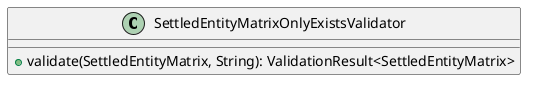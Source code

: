 @startuml

    class SettledEntityMatrixOnlyExistsValidator [[SettledEntityMatrixOnlyExistsValidator.html]] {
        +validate(SettledEntityMatrix, String): ValidationResult<SettledEntityMatrix>
    }

@enduml
